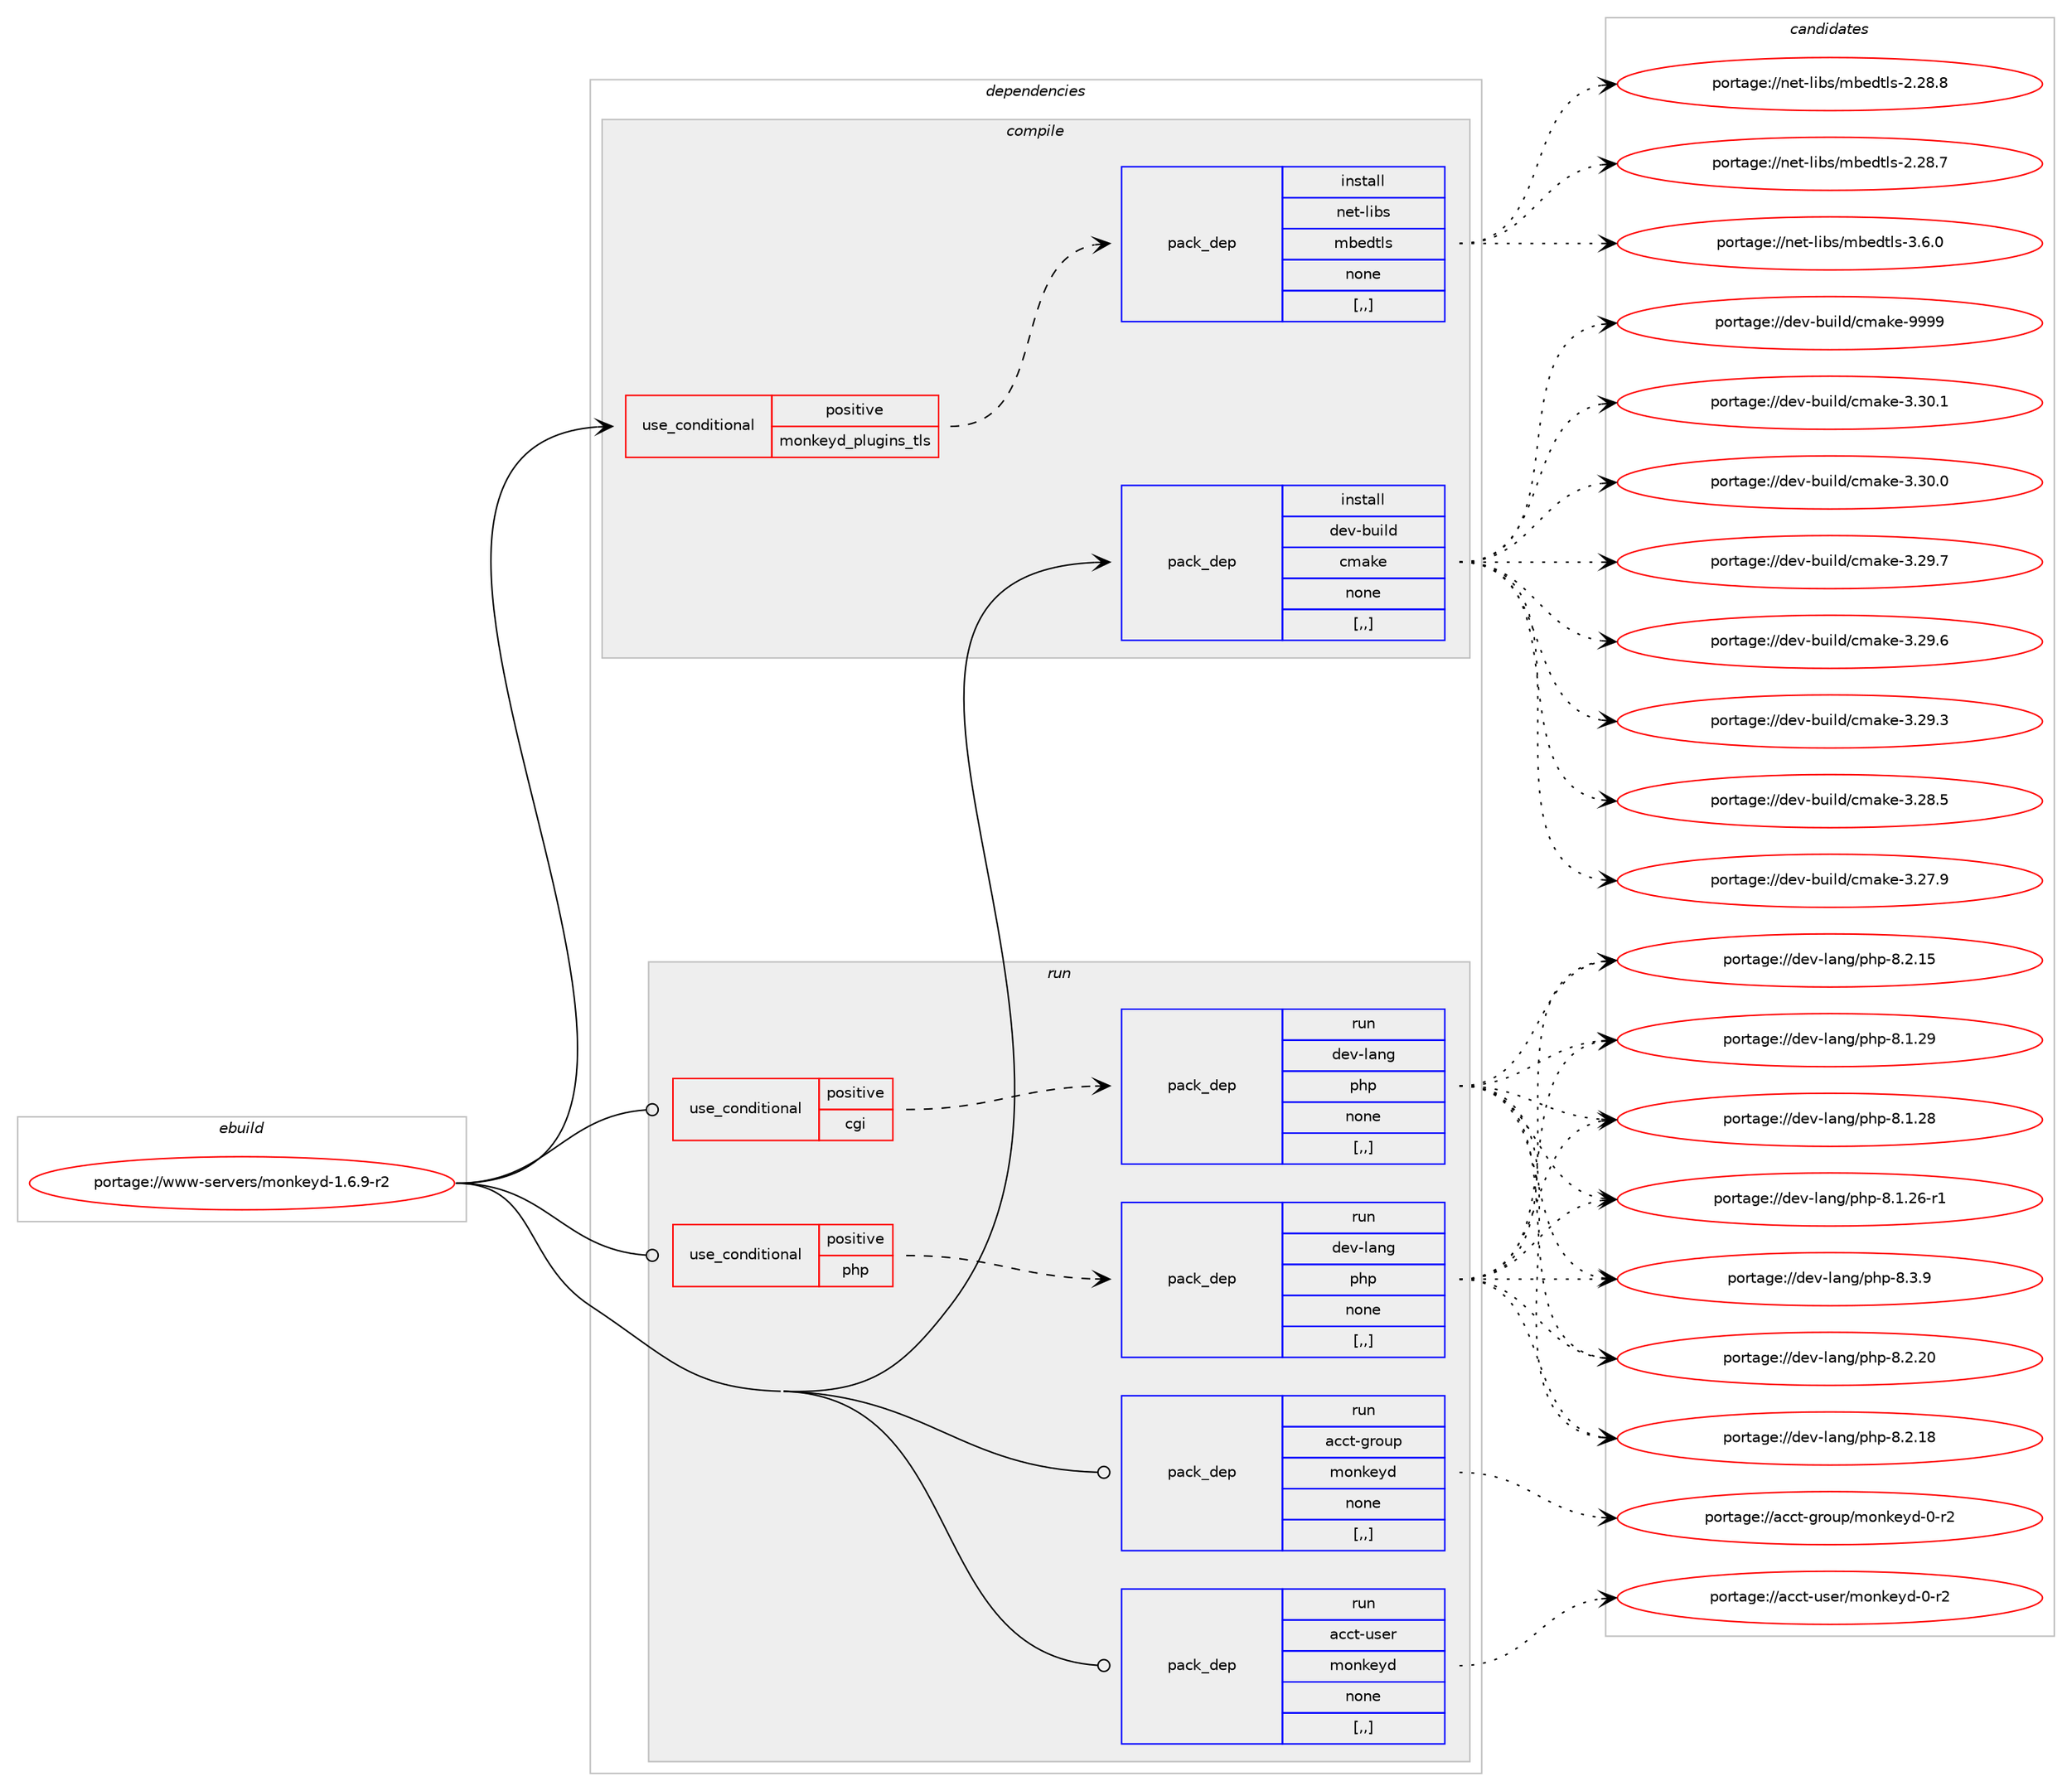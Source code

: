 digraph prolog {

# *************
# Graph options
# *************

newrank=true;
concentrate=true;
compound=true;
graph [rankdir=LR,fontname=Helvetica,fontsize=10,ranksep=1.5];#, ranksep=2.5, nodesep=0.2];
edge  [arrowhead=vee];
node  [fontname=Helvetica,fontsize=10];

# **********
# The ebuild
# **********

subgraph cluster_leftcol {
color=gray;
label=<<i>ebuild</i>>;
id [label="portage://www-servers/monkeyd-1.6.9-r2", color=red, width=4, href="../www-servers/monkeyd-1.6.9-r2.svg"];
}

# ****************
# The dependencies
# ****************

subgraph cluster_midcol {
color=gray;
label=<<i>dependencies</i>>;
subgraph cluster_compile {
fillcolor="#eeeeee";
style=filled;
label=<<i>compile</i>>;
subgraph cond120897 {
dependency453757 [label=<<TABLE BORDER="0" CELLBORDER="1" CELLSPACING="0" CELLPADDING="4"><TR><TD ROWSPAN="3" CELLPADDING="10">use_conditional</TD></TR><TR><TD>positive</TD></TR><TR><TD>monkeyd_plugins_tls</TD></TR></TABLE>>, shape=none, color=red];
subgraph pack329482 {
dependency453758 [label=<<TABLE BORDER="0" CELLBORDER="1" CELLSPACING="0" CELLPADDING="4" WIDTH="220"><TR><TD ROWSPAN="6" CELLPADDING="30">pack_dep</TD></TR><TR><TD WIDTH="110">install</TD></TR><TR><TD>net-libs</TD></TR><TR><TD>mbedtls</TD></TR><TR><TD>none</TD></TR><TR><TD>[,,]</TD></TR></TABLE>>, shape=none, color=blue];
}
dependency453757:e -> dependency453758:w [weight=20,style="dashed",arrowhead="vee"];
}
id:e -> dependency453757:w [weight=20,style="solid",arrowhead="vee"];
subgraph pack329483 {
dependency453759 [label=<<TABLE BORDER="0" CELLBORDER="1" CELLSPACING="0" CELLPADDING="4" WIDTH="220"><TR><TD ROWSPAN="6" CELLPADDING="30">pack_dep</TD></TR><TR><TD WIDTH="110">install</TD></TR><TR><TD>dev-build</TD></TR><TR><TD>cmake</TD></TR><TR><TD>none</TD></TR><TR><TD>[,,]</TD></TR></TABLE>>, shape=none, color=blue];
}
id:e -> dependency453759:w [weight=20,style="solid",arrowhead="vee"];
}
subgraph cluster_compileandrun {
fillcolor="#eeeeee";
style=filled;
label=<<i>compile and run</i>>;
}
subgraph cluster_run {
fillcolor="#eeeeee";
style=filled;
label=<<i>run</i>>;
subgraph cond120898 {
dependency453760 [label=<<TABLE BORDER="0" CELLBORDER="1" CELLSPACING="0" CELLPADDING="4"><TR><TD ROWSPAN="3" CELLPADDING="10">use_conditional</TD></TR><TR><TD>positive</TD></TR><TR><TD>cgi</TD></TR></TABLE>>, shape=none, color=red];
subgraph pack329484 {
dependency453761 [label=<<TABLE BORDER="0" CELLBORDER="1" CELLSPACING="0" CELLPADDING="4" WIDTH="220"><TR><TD ROWSPAN="6" CELLPADDING="30">pack_dep</TD></TR><TR><TD WIDTH="110">run</TD></TR><TR><TD>dev-lang</TD></TR><TR><TD>php</TD></TR><TR><TD>none</TD></TR><TR><TD>[,,]</TD></TR></TABLE>>, shape=none, color=blue];
}
dependency453760:e -> dependency453761:w [weight=20,style="dashed",arrowhead="vee"];
}
id:e -> dependency453760:w [weight=20,style="solid",arrowhead="odot"];
subgraph cond120899 {
dependency453762 [label=<<TABLE BORDER="0" CELLBORDER="1" CELLSPACING="0" CELLPADDING="4"><TR><TD ROWSPAN="3" CELLPADDING="10">use_conditional</TD></TR><TR><TD>positive</TD></TR><TR><TD>php</TD></TR></TABLE>>, shape=none, color=red];
subgraph pack329485 {
dependency453763 [label=<<TABLE BORDER="0" CELLBORDER="1" CELLSPACING="0" CELLPADDING="4" WIDTH="220"><TR><TD ROWSPAN="6" CELLPADDING="30">pack_dep</TD></TR><TR><TD WIDTH="110">run</TD></TR><TR><TD>dev-lang</TD></TR><TR><TD>php</TD></TR><TR><TD>none</TD></TR><TR><TD>[,,]</TD></TR></TABLE>>, shape=none, color=blue];
}
dependency453762:e -> dependency453763:w [weight=20,style="dashed",arrowhead="vee"];
}
id:e -> dependency453762:w [weight=20,style="solid",arrowhead="odot"];
subgraph pack329486 {
dependency453764 [label=<<TABLE BORDER="0" CELLBORDER="1" CELLSPACING="0" CELLPADDING="4" WIDTH="220"><TR><TD ROWSPAN="6" CELLPADDING="30">pack_dep</TD></TR><TR><TD WIDTH="110">run</TD></TR><TR><TD>acct-group</TD></TR><TR><TD>monkeyd</TD></TR><TR><TD>none</TD></TR><TR><TD>[,,]</TD></TR></TABLE>>, shape=none, color=blue];
}
id:e -> dependency453764:w [weight=20,style="solid",arrowhead="odot"];
subgraph pack329487 {
dependency453765 [label=<<TABLE BORDER="0" CELLBORDER="1" CELLSPACING="0" CELLPADDING="4" WIDTH="220"><TR><TD ROWSPAN="6" CELLPADDING="30">pack_dep</TD></TR><TR><TD WIDTH="110">run</TD></TR><TR><TD>acct-user</TD></TR><TR><TD>monkeyd</TD></TR><TR><TD>none</TD></TR><TR><TD>[,,]</TD></TR></TABLE>>, shape=none, color=blue];
}
id:e -> dependency453765:w [weight=20,style="solid",arrowhead="odot"];
}
}

# **************
# The candidates
# **************

subgraph cluster_choices {
rank=same;
color=gray;
label=<<i>candidates</i>>;

subgraph choice329482 {
color=black;
nodesep=1;
choice11010111645108105981154710998101100116108115455146544648 [label="portage://net-libs/mbedtls-3.6.0", color=red, width=4,href="../net-libs/mbedtls-3.6.0.svg"];
choice1101011164510810598115471099810110011610811545504650564656 [label="portage://net-libs/mbedtls-2.28.8", color=red, width=4,href="../net-libs/mbedtls-2.28.8.svg"];
choice1101011164510810598115471099810110011610811545504650564655 [label="portage://net-libs/mbedtls-2.28.7", color=red, width=4,href="../net-libs/mbedtls-2.28.7.svg"];
dependency453758:e -> choice11010111645108105981154710998101100116108115455146544648:w [style=dotted,weight="100"];
dependency453758:e -> choice1101011164510810598115471099810110011610811545504650564656:w [style=dotted,weight="100"];
dependency453758:e -> choice1101011164510810598115471099810110011610811545504650564655:w [style=dotted,weight="100"];
}
subgraph choice329483 {
color=black;
nodesep=1;
choice10010111845981171051081004799109971071014557575757 [label="portage://dev-build/cmake-9999", color=red, width=4,href="../dev-build/cmake-9999.svg"];
choice100101118459811710510810047991099710710145514651484649 [label="portage://dev-build/cmake-3.30.1", color=red, width=4,href="../dev-build/cmake-3.30.1.svg"];
choice100101118459811710510810047991099710710145514651484648 [label="portage://dev-build/cmake-3.30.0", color=red, width=4,href="../dev-build/cmake-3.30.0.svg"];
choice100101118459811710510810047991099710710145514650574655 [label="portage://dev-build/cmake-3.29.7", color=red, width=4,href="../dev-build/cmake-3.29.7.svg"];
choice100101118459811710510810047991099710710145514650574654 [label="portage://dev-build/cmake-3.29.6", color=red, width=4,href="../dev-build/cmake-3.29.6.svg"];
choice100101118459811710510810047991099710710145514650574651 [label="portage://dev-build/cmake-3.29.3", color=red, width=4,href="../dev-build/cmake-3.29.3.svg"];
choice100101118459811710510810047991099710710145514650564653 [label="portage://dev-build/cmake-3.28.5", color=red, width=4,href="../dev-build/cmake-3.28.5.svg"];
choice100101118459811710510810047991099710710145514650554657 [label="portage://dev-build/cmake-3.27.9", color=red, width=4,href="../dev-build/cmake-3.27.9.svg"];
dependency453759:e -> choice10010111845981171051081004799109971071014557575757:w [style=dotted,weight="100"];
dependency453759:e -> choice100101118459811710510810047991099710710145514651484649:w [style=dotted,weight="100"];
dependency453759:e -> choice100101118459811710510810047991099710710145514651484648:w [style=dotted,weight="100"];
dependency453759:e -> choice100101118459811710510810047991099710710145514650574655:w [style=dotted,weight="100"];
dependency453759:e -> choice100101118459811710510810047991099710710145514650574654:w [style=dotted,weight="100"];
dependency453759:e -> choice100101118459811710510810047991099710710145514650574651:w [style=dotted,weight="100"];
dependency453759:e -> choice100101118459811710510810047991099710710145514650564653:w [style=dotted,weight="100"];
dependency453759:e -> choice100101118459811710510810047991099710710145514650554657:w [style=dotted,weight="100"];
}
subgraph choice329484 {
color=black;
nodesep=1;
choice100101118451089711010347112104112455646514657 [label="portage://dev-lang/php-8.3.9", color=red, width=4,href="../dev-lang/php-8.3.9.svg"];
choice10010111845108971101034711210411245564650465048 [label="portage://dev-lang/php-8.2.20", color=red, width=4,href="../dev-lang/php-8.2.20.svg"];
choice10010111845108971101034711210411245564650464956 [label="portage://dev-lang/php-8.2.18", color=red, width=4,href="../dev-lang/php-8.2.18.svg"];
choice10010111845108971101034711210411245564650464953 [label="portage://dev-lang/php-8.2.15", color=red, width=4,href="../dev-lang/php-8.2.15.svg"];
choice10010111845108971101034711210411245564649465057 [label="portage://dev-lang/php-8.1.29", color=red, width=4,href="../dev-lang/php-8.1.29.svg"];
choice10010111845108971101034711210411245564649465056 [label="portage://dev-lang/php-8.1.28", color=red, width=4,href="../dev-lang/php-8.1.28.svg"];
choice100101118451089711010347112104112455646494650544511449 [label="portage://dev-lang/php-8.1.26-r1", color=red, width=4,href="../dev-lang/php-8.1.26-r1.svg"];
dependency453761:e -> choice100101118451089711010347112104112455646514657:w [style=dotted,weight="100"];
dependency453761:e -> choice10010111845108971101034711210411245564650465048:w [style=dotted,weight="100"];
dependency453761:e -> choice10010111845108971101034711210411245564650464956:w [style=dotted,weight="100"];
dependency453761:e -> choice10010111845108971101034711210411245564650464953:w [style=dotted,weight="100"];
dependency453761:e -> choice10010111845108971101034711210411245564649465057:w [style=dotted,weight="100"];
dependency453761:e -> choice10010111845108971101034711210411245564649465056:w [style=dotted,weight="100"];
dependency453761:e -> choice100101118451089711010347112104112455646494650544511449:w [style=dotted,weight="100"];
}
subgraph choice329485 {
color=black;
nodesep=1;
choice100101118451089711010347112104112455646514657 [label="portage://dev-lang/php-8.3.9", color=red, width=4,href="../dev-lang/php-8.3.9.svg"];
choice10010111845108971101034711210411245564650465048 [label="portage://dev-lang/php-8.2.20", color=red, width=4,href="../dev-lang/php-8.2.20.svg"];
choice10010111845108971101034711210411245564650464956 [label="portage://dev-lang/php-8.2.18", color=red, width=4,href="../dev-lang/php-8.2.18.svg"];
choice10010111845108971101034711210411245564650464953 [label="portage://dev-lang/php-8.2.15", color=red, width=4,href="../dev-lang/php-8.2.15.svg"];
choice10010111845108971101034711210411245564649465057 [label="portage://dev-lang/php-8.1.29", color=red, width=4,href="../dev-lang/php-8.1.29.svg"];
choice10010111845108971101034711210411245564649465056 [label="portage://dev-lang/php-8.1.28", color=red, width=4,href="../dev-lang/php-8.1.28.svg"];
choice100101118451089711010347112104112455646494650544511449 [label="portage://dev-lang/php-8.1.26-r1", color=red, width=4,href="../dev-lang/php-8.1.26-r1.svg"];
dependency453763:e -> choice100101118451089711010347112104112455646514657:w [style=dotted,weight="100"];
dependency453763:e -> choice10010111845108971101034711210411245564650465048:w [style=dotted,weight="100"];
dependency453763:e -> choice10010111845108971101034711210411245564650464956:w [style=dotted,weight="100"];
dependency453763:e -> choice10010111845108971101034711210411245564650464953:w [style=dotted,weight="100"];
dependency453763:e -> choice10010111845108971101034711210411245564649465057:w [style=dotted,weight="100"];
dependency453763:e -> choice10010111845108971101034711210411245564649465056:w [style=dotted,weight="100"];
dependency453763:e -> choice100101118451089711010347112104112455646494650544511449:w [style=dotted,weight="100"];
}
subgraph choice329486 {
color=black;
nodesep=1;
choice979999116451031141111171124710911111010710112110045484511450 [label="portage://acct-group/monkeyd-0-r2", color=red, width=4,href="../acct-group/monkeyd-0-r2.svg"];
dependency453764:e -> choice979999116451031141111171124710911111010710112110045484511450:w [style=dotted,weight="100"];
}
subgraph choice329487 {
color=black;
nodesep=1;
choice979999116451171151011144710911111010710112110045484511450 [label="portage://acct-user/monkeyd-0-r2", color=red, width=4,href="../acct-user/monkeyd-0-r2.svg"];
dependency453765:e -> choice979999116451171151011144710911111010710112110045484511450:w [style=dotted,weight="100"];
}
}

}
